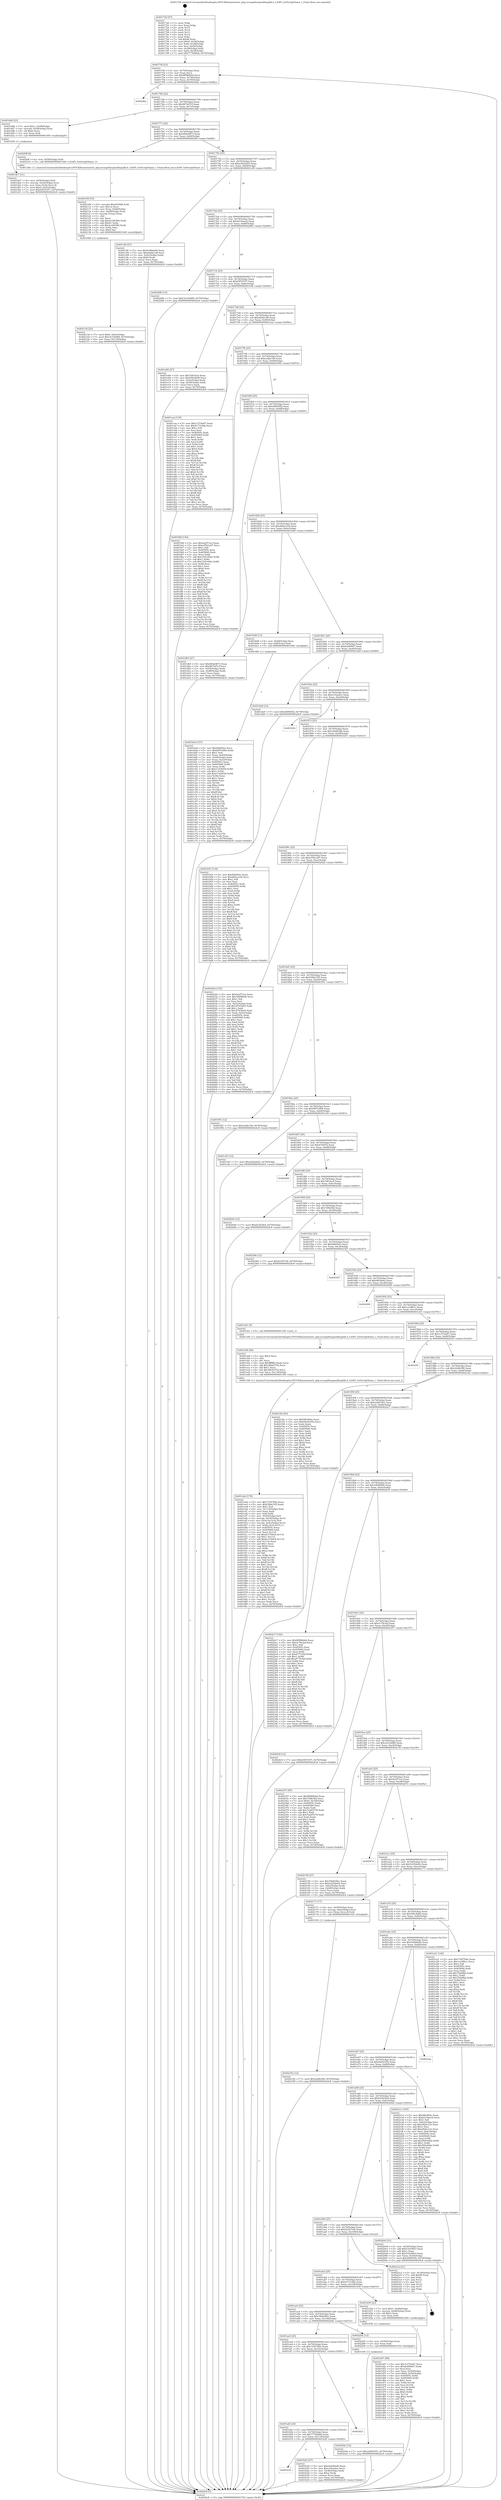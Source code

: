 digraph "0x401720" {
  label = "0x401720 (/mnt/c/Users/mathe/Desktop/tcc/POCII/binaries/extr_php-srcsapilitespeedlsapilib.h_LSAPI_GetScriptName_r_Final-ollvm.out::main(0))"
  labelloc = "t"
  node[shape=record]

  Entry [label="",width=0.3,height=0.3,shape=circle,fillcolor=black,style=filled]
  "0x40174f" [label="{
     0x40174f [23]\l
     | [instrs]\l
     &nbsp;&nbsp;0x40174f \<+3\>: mov -0x70(%rbp),%eax\l
     &nbsp;&nbsp;0x401752 \<+2\>: mov %eax,%ecx\l
     &nbsp;&nbsp;0x401754 \<+6\>: sub $0x8f986b4d,%ecx\l
     &nbsp;&nbsp;0x40175a \<+3\>: mov %eax,-0x74(%rbp)\l
     &nbsp;&nbsp;0x40175d \<+3\>: mov %ecx,-0x78(%rbp)\l
     &nbsp;&nbsp;0x401760 \<+6\>: je 00000000004024ba \<main+0xd9a\>\l
  }"]
  "0x4024ba" [label="{
     0x4024ba\l
  }", style=dashed]
  "0x401766" [label="{
     0x401766 [22]\l
     | [instrs]\l
     &nbsp;&nbsp;0x401766 \<+5\>: jmp 000000000040176b \<main+0x4b\>\l
     &nbsp;&nbsp;0x40176b \<+3\>: mov -0x74(%rbp),%eax\l
     &nbsp;&nbsp;0x40176e \<+5\>: sub $0x9674d7cf,%eax\l
     &nbsp;&nbsp;0x401773 \<+3\>: mov %eax,-0x7c(%rbp)\l
     &nbsp;&nbsp;0x401776 \<+6\>: je 0000000000401dd0 \<main+0x6b0\>\l
  }"]
  Exit [label="",width=0.3,height=0.3,shape=circle,fillcolor=black,style=filled,peripheries=2]
  "0x401dd0" [label="{
     0x401dd0 [23]\l
     | [instrs]\l
     &nbsp;&nbsp;0x401dd0 \<+7\>: movl $0x1,-0x58(%rbp)\l
     &nbsp;&nbsp;0x401dd7 \<+4\>: movslq -0x58(%rbp),%rax\l
     &nbsp;&nbsp;0x401ddb \<+4\>: shl $0x0,%rax\l
     &nbsp;&nbsp;0x401ddf \<+3\>: mov %rax,%rdi\l
     &nbsp;&nbsp;0x401de2 \<+5\>: call 0000000000401050 \<malloc@plt\>\l
     | [calls]\l
     &nbsp;&nbsp;0x401050 \{1\} (unknown)\l
  }"]
  "0x40177c" [label="{
     0x40177c [22]\l
     | [instrs]\l
     &nbsp;&nbsp;0x40177c \<+5\>: jmp 0000000000401781 \<main+0x61\>\l
     &nbsp;&nbsp;0x401781 \<+3\>: mov -0x74(%rbp),%eax\l
     &nbsp;&nbsp;0x401784 \<+5\>: sub $0x984e0873,%eax\l
     &nbsp;&nbsp;0x401789 \<+3\>: mov %eax,-0x80(%rbp)\l
     &nbsp;&nbsp;0x40178c \<+6\>: je 00000000004020ff \<main+0x9df\>\l
  }"]
  "0x40229e" [label="{
     0x40229e [12]\l
     | [instrs]\l
     &nbsp;&nbsp;0x40229e \<+7\>: movl $0x2a065301,-0x70(%rbp)\l
     &nbsp;&nbsp;0x4022a5 \<+5\>: jmp 00000000004024c8 \<main+0xda8\>\l
  }"]
  "0x4020ff" [label="{
     0x4020ff [9]\l
     | [instrs]\l
     &nbsp;&nbsp;0x4020ff \<+4\>: mov -0x50(%rbp),%rdi\l
     &nbsp;&nbsp;0x402103 \<+5\>: call 00000000004013d0 \<LSAPI_GetScriptName_r\>\l
     | [calls]\l
     &nbsp;&nbsp;0x4013d0 \{1\} (/mnt/c/Users/mathe/Desktop/tcc/POCII/binaries/extr_php-srcsapilitespeedlsapilib.h_LSAPI_GetScriptName_r_Final-ollvm.out::LSAPI_GetScriptName_r)\l
  }"]
  "0x401792" [label="{
     0x401792 [25]\l
     | [instrs]\l
     &nbsp;&nbsp;0x401792 \<+5\>: jmp 0000000000401797 \<main+0x77\>\l
     &nbsp;&nbsp;0x401797 \<+3\>: mov -0x74(%rbp),%eax\l
     &nbsp;&nbsp;0x40179a \<+5\>: sub $0xa5d220d3,%eax\l
     &nbsp;&nbsp;0x40179f \<+6\>: mov %eax,-0x84(%rbp)\l
     &nbsp;&nbsp;0x4017a5 \<+6\>: je 0000000000401c8f \<main+0x56f\>\l
  }"]
  "0x402182" [label="{
     0x402182 [12]\l
     | [instrs]\l
     &nbsp;&nbsp;0x402182 \<+7\>: movl $0x22d8cf06,-0x70(%rbp)\l
     &nbsp;&nbsp;0x402189 \<+5\>: jmp 00000000004024c8 \<main+0xda8\>\l
  }"]
  "0x401c8f" [label="{
     0x401c8f [27]\l
     | [instrs]\l
     &nbsp;&nbsp;0x401c8f \<+5\>: mov $0x5c86de06,%eax\l
     &nbsp;&nbsp;0x401c94 \<+5\>: mov $0xbfa821d9,%ecx\l
     &nbsp;&nbsp;0x401c99 \<+3\>: mov -0x2c(%rbp),%edx\l
     &nbsp;&nbsp;0x401c9c \<+3\>: cmp $0x0,%edx\l
     &nbsp;&nbsp;0x401c9f \<+3\>: cmove %ecx,%eax\l
     &nbsp;&nbsp;0x401ca2 \<+3\>: mov %eax,-0x70(%rbp)\l
     &nbsp;&nbsp;0x401ca5 \<+5\>: jmp 00000000004024c8 \<main+0xda8\>\l
  }"]
  "0x4017ab" [label="{
     0x4017ab [25]\l
     | [instrs]\l
     &nbsp;&nbsp;0x4017ab \<+5\>: jmp 00000000004017b0 \<main+0x90\>\l
     &nbsp;&nbsp;0x4017b0 \<+3\>: mov -0x74(%rbp),%eax\l
     &nbsp;&nbsp;0x4017b3 \<+5\>: sub $0xb218aecb,%eax\l
     &nbsp;&nbsp;0x4017b8 \<+6\>: mov %eax,-0x88(%rbp)\l
     &nbsp;&nbsp;0x4017be \<+6\>: je 0000000000402286 \<main+0xb66\>\l
  }"]
  "0x40213d" [label="{
     0x40213d [25]\l
     | [instrs]\l
     &nbsp;&nbsp;0x40213d \<+7\>: movl $0x0,-0x6c(%rbp)\l
     &nbsp;&nbsp;0x402144 \<+7\>: movl $0x3e334d89,-0x70(%rbp)\l
     &nbsp;&nbsp;0x40214b \<+6\>: mov %eax,-0x118(%rbp)\l
     &nbsp;&nbsp;0x402151 \<+5\>: jmp 00000000004024c8 \<main+0xda8\>\l
  }"]
  "0x402286" [label="{
     0x402286 [12]\l
     | [instrs]\l
     &nbsp;&nbsp;0x402286 \<+7\>: movl $0x3e334d89,-0x70(%rbp)\l
     &nbsp;&nbsp;0x40228d \<+5\>: jmp 00000000004024c8 \<main+0xda8\>\l
  }"]
  "0x4017c4" [label="{
     0x4017c4 [25]\l
     | [instrs]\l
     &nbsp;&nbsp;0x4017c4 \<+5\>: jmp 00000000004017c9 \<main+0xa9\>\l
     &nbsp;&nbsp;0x4017c9 \<+3\>: mov -0x74(%rbp),%eax\l
     &nbsp;&nbsp;0x4017cc \<+5\>: sub $0xb5f35357,%eax\l
     &nbsp;&nbsp;0x4017d1 \<+6\>: mov %eax,-0x8c(%rbp)\l
     &nbsp;&nbsp;0x4017d7 \<+6\>: je 0000000000401e06 \<main+0x6e6\>\l
  }"]
  "0x402108" [label="{
     0x402108 [53]\l
     | [instrs]\l
     &nbsp;&nbsp;0x402108 \<+10\>: movabs $0x4030b6,%rdi\l
     &nbsp;&nbsp;0x402112 \<+5\>: mov $0x1a,%ecx\l
     &nbsp;&nbsp;0x402117 \<+4\>: mov %rax,-0x68(%rbp)\l
     &nbsp;&nbsp;0x40211b \<+4\>: mov -0x68(%rbp),%rax\l
     &nbsp;&nbsp;0x40211f \<+3\>: movsbl (%rax),%eax\l
     &nbsp;&nbsp;0x402122 \<+1\>: cltd\l
     &nbsp;&nbsp;0x402123 \<+2\>: idiv %ecx\l
     &nbsp;&nbsp;0x402125 \<+6\>: add $0x2cc94386,%edx\l
     &nbsp;&nbsp;0x40212b \<+3\>: add $0x61,%edx\l
     &nbsp;&nbsp;0x40212e \<+6\>: sub $0x2cc94386,%edx\l
     &nbsp;&nbsp;0x402134 \<+2\>: mov %edx,%esi\l
     &nbsp;&nbsp;0x402136 \<+2\>: mov $0x0,%al\l
     &nbsp;&nbsp;0x402138 \<+5\>: call 0000000000401040 \<printf@plt\>\l
     | [calls]\l
     &nbsp;&nbsp;0x401040 \{1\} (unknown)\l
  }"]
  "0x401e06" [label="{
     0x401e06 [27]\l
     | [instrs]\l
     &nbsp;&nbsp;0x401e06 \<+5\>: mov $0x7d01bc4,%eax\l
     &nbsp;&nbsp;0x401e0b \<+5\>: mov $0x59fc4b99,%ecx\l
     &nbsp;&nbsp;0x401e10 \<+3\>: mov -0x5c(%rbp),%edx\l
     &nbsp;&nbsp;0x401e13 \<+3\>: cmp -0x58(%rbp),%edx\l
     &nbsp;&nbsp;0x401e16 \<+3\>: cmovl %ecx,%eax\l
     &nbsp;&nbsp;0x401e19 \<+3\>: mov %eax,-0x70(%rbp)\l
     &nbsp;&nbsp;0x401e1c \<+5\>: jmp 00000000004024c8 \<main+0xda8\>\l
  }"]
  "0x4017dd" [label="{
     0x4017dd [25]\l
     | [instrs]\l
     &nbsp;&nbsp;0x4017dd \<+5\>: jmp 00000000004017e2 \<main+0xc2\>\l
     &nbsp;&nbsp;0x4017e2 \<+3\>: mov -0x74(%rbp),%eax\l
     &nbsp;&nbsp;0x4017e5 \<+5\>: sub $0xbfa821d9,%eax\l
     &nbsp;&nbsp;0x4017ea \<+6\>: mov %eax,-0x90(%rbp)\l
     &nbsp;&nbsp;0x4017f0 \<+6\>: je 0000000000401caa \<main+0x58a\>\l
  }"]
  "0x401ede" [label="{
     0x401ede [179]\l
     | [instrs]\l
     &nbsp;&nbsp;0x401ede \<+5\>: mov $0x7185766e,%ecx\l
     &nbsp;&nbsp;0x401ee3 \<+5\>: mov $0xf3dbe7d5,%edx\l
     &nbsp;&nbsp;0x401ee8 \<+3\>: mov $0x1,%sil\l
     &nbsp;&nbsp;0x401eeb \<+6\>: mov -0x114(%rbp),%edi\l
     &nbsp;&nbsp;0x401ef1 \<+3\>: imul %eax,%edi\l
     &nbsp;&nbsp;0x401ef4 \<+3\>: mov %dil,%r8b\l
     &nbsp;&nbsp;0x401ef7 \<+4\>: mov -0x50(%rbp),%r9\l
     &nbsp;&nbsp;0x401efb \<+4\>: movslq -0x54(%rbp),%r10\l
     &nbsp;&nbsp;0x401eff \<+4\>: mov (%r9,%r10,8),%r9\l
     &nbsp;&nbsp;0x401f03 \<+4\>: movslq -0x5c(%rbp),%r10\l
     &nbsp;&nbsp;0x401f07 \<+4\>: mov %r8b,(%r9,%r10,1)\l
     &nbsp;&nbsp;0x401f0b \<+7\>: mov 0x40505c,%eax\l
     &nbsp;&nbsp;0x401f12 \<+7\>: mov 0x405060,%edi\l
     &nbsp;&nbsp;0x401f19 \<+3\>: mov %eax,%r11d\l
     &nbsp;&nbsp;0x401f1c \<+7\>: sub $0xbc3764c6,%r11d\l
     &nbsp;&nbsp;0x401f23 \<+4\>: sub $0x1,%r11d\l
     &nbsp;&nbsp;0x401f27 \<+7\>: add $0xbc3764c6,%r11d\l
     &nbsp;&nbsp;0x401f2e \<+4\>: imul %r11d,%eax\l
     &nbsp;&nbsp;0x401f32 \<+3\>: and $0x1,%eax\l
     &nbsp;&nbsp;0x401f35 \<+3\>: cmp $0x0,%eax\l
     &nbsp;&nbsp;0x401f38 \<+4\>: sete %r8b\l
     &nbsp;&nbsp;0x401f3c \<+3\>: cmp $0xa,%edi\l
     &nbsp;&nbsp;0x401f3f \<+3\>: setl %bl\l
     &nbsp;&nbsp;0x401f42 \<+3\>: mov %r8b,%r14b\l
     &nbsp;&nbsp;0x401f45 \<+4\>: xor $0xff,%r14b\l
     &nbsp;&nbsp;0x401f49 \<+3\>: mov %bl,%r15b\l
     &nbsp;&nbsp;0x401f4c \<+4\>: xor $0xff,%r15b\l
     &nbsp;&nbsp;0x401f50 \<+4\>: xor $0x1,%sil\l
     &nbsp;&nbsp;0x401f54 \<+3\>: mov %r14b,%r12b\l
     &nbsp;&nbsp;0x401f57 \<+4\>: and $0xff,%r12b\l
     &nbsp;&nbsp;0x401f5b \<+3\>: and %sil,%r8b\l
     &nbsp;&nbsp;0x401f5e \<+3\>: mov %r15b,%r13b\l
     &nbsp;&nbsp;0x401f61 \<+4\>: and $0xff,%r13b\l
     &nbsp;&nbsp;0x401f65 \<+3\>: and %sil,%bl\l
     &nbsp;&nbsp;0x401f68 \<+3\>: or %r8b,%r12b\l
     &nbsp;&nbsp;0x401f6b \<+3\>: or %bl,%r13b\l
     &nbsp;&nbsp;0x401f6e \<+3\>: xor %r13b,%r12b\l
     &nbsp;&nbsp;0x401f71 \<+3\>: or %r15b,%r14b\l
     &nbsp;&nbsp;0x401f74 \<+4\>: xor $0xff,%r14b\l
     &nbsp;&nbsp;0x401f78 \<+4\>: or $0x1,%sil\l
     &nbsp;&nbsp;0x401f7c \<+3\>: and %sil,%r14b\l
     &nbsp;&nbsp;0x401f7f \<+3\>: or %r14b,%r12b\l
     &nbsp;&nbsp;0x401f82 \<+4\>: test $0x1,%r12b\l
     &nbsp;&nbsp;0x401f86 \<+3\>: cmovne %edx,%ecx\l
     &nbsp;&nbsp;0x401f89 \<+3\>: mov %ecx,-0x70(%rbp)\l
     &nbsp;&nbsp;0x401f8c \<+5\>: jmp 00000000004024c8 \<main+0xda8\>\l
  }"]
  "0x401caa" [label="{
     0x401caa [134]\l
     | [instrs]\l
     &nbsp;&nbsp;0x401caa \<+5\>: mov $0x1c57de67,%eax\l
     &nbsp;&nbsp;0x401caf \<+5\>: mov $0x6c7314bb,%ecx\l
     &nbsp;&nbsp;0x401cb4 \<+2\>: mov $0x1,%dl\l
     &nbsp;&nbsp;0x401cb6 \<+2\>: xor %esi,%esi\l
     &nbsp;&nbsp;0x401cb8 \<+7\>: mov 0x40505c,%edi\l
     &nbsp;&nbsp;0x401cbf \<+8\>: mov 0x405060,%r8d\l
     &nbsp;&nbsp;0x401cc7 \<+3\>: sub $0x1,%esi\l
     &nbsp;&nbsp;0x401cca \<+3\>: mov %edi,%r9d\l
     &nbsp;&nbsp;0x401ccd \<+3\>: add %esi,%r9d\l
     &nbsp;&nbsp;0x401cd0 \<+4\>: imul %r9d,%edi\l
     &nbsp;&nbsp;0x401cd4 \<+3\>: and $0x1,%edi\l
     &nbsp;&nbsp;0x401cd7 \<+3\>: cmp $0x0,%edi\l
     &nbsp;&nbsp;0x401cda \<+4\>: sete %r10b\l
     &nbsp;&nbsp;0x401cde \<+4\>: cmp $0xa,%r8d\l
     &nbsp;&nbsp;0x401ce2 \<+4\>: setl %r11b\l
     &nbsp;&nbsp;0x401ce6 \<+3\>: mov %r10b,%bl\l
     &nbsp;&nbsp;0x401ce9 \<+3\>: xor $0xff,%bl\l
     &nbsp;&nbsp;0x401cec \<+3\>: mov %r11b,%r14b\l
     &nbsp;&nbsp;0x401cef \<+4\>: xor $0xff,%r14b\l
     &nbsp;&nbsp;0x401cf3 \<+3\>: xor $0x0,%dl\l
     &nbsp;&nbsp;0x401cf6 \<+3\>: mov %bl,%r15b\l
     &nbsp;&nbsp;0x401cf9 \<+4\>: and $0x0,%r15b\l
     &nbsp;&nbsp;0x401cfd \<+3\>: and %dl,%r10b\l
     &nbsp;&nbsp;0x401d00 \<+3\>: mov %r14b,%r12b\l
     &nbsp;&nbsp;0x401d03 \<+4\>: and $0x0,%r12b\l
     &nbsp;&nbsp;0x401d07 \<+3\>: and %dl,%r11b\l
     &nbsp;&nbsp;0x401d0a \<+3\>: or %r10b,%r15b\l
     &nbsp;&nbsp;0x401d0d \<+3\>: or %r11b,%r12b\l
     &nbsp;&nbsp;0x401d10 \<+3\>: xor %r12b,%r15b\l
     &nbsp;&nbsp;0x401d13 \<+3\>: or %r14b,%bl\l
     &nbsp;&nbsp;0x401d16 \<+3\>: xor $0xff,%bl\l
     &nbsp;&nbsp;0x401d19 \<+3\>: or $0x0,%dl\l
     &nbsp;&nbsp;0x401d1c \<+2\>: and %dl,%bl\l
     &nbsp;&nbsp;0x401d1e \<+3\>: or %bl,%r15b\l
     &nbsp;&nbsp;0x401d21 \<+4\>: test $0x1,%r15b\l
     &nbsp;&nbsp;0x401d25 \<+3\>: cmovne %ecx,%eax\l
     &nbsp;&nbsp;0x401d28 \<+3\>: mov %eax,-0x70(%rbp)\l
     &nbsp;&nbsp;0x401d2b \<+5\>: jmp 00000000004024c8 \<main+0xda8\>\l
  }"]
  "0x4017f6" [label="{
     0x4017f6 [25]\l
     | [instrs]\l
     &nbsp;&nbsp;0x4017f6 \<+5\>: jmp 00000000004017fb \<main+0xdb\>\l
     &nbsp;&nbsp;0x4017fb \<+3\>: mov -0x74(%rbp),%eax\l
     &nbsp;&nbsp;0x4017fe \<+5\>: sub $0xc2dbc1f6,%eax\l
     &nbsp;&nbsp;0x401803 \<+6\>: mov %eax,-0x94(%rbp)\l
     &nbsp;&nbsp;0x401809 \<+6\>: je 0000000000401f9d \<main+0x87d\>\l
  }"]
  "0x401eb6" [label="{
     0x401eb6 [40]\l
     | [instrs]\l
     &nbsp;&nbsp;0x401eb6 \<+5\>: mov $0x2,%ecx\l
     &nbsp;&nbsp;0x401ebb \<+1\>: cltd\l
     &nbsp;&nbsp;0x401ebc \<+2\>: idiv %ecx\l
     &nbsp;&nbsp;0x401ebe \<+6\>: imul $0xfffffffe,%edx,%ecx\l
     &nbsp;&nbsp;0x401ec4 \<+6\>: add $0x36b43752,%ecx\l
     &nbsp;&nbsp;0x401eca \<+3\>: add $0x1,%ecx\l
     &nbsp;&nbsp;0x401ecd \<+6\>: sub $0x36b43752,%ecx\l
     &nbsp;&nbsp;0x401ed3 \<+6\>: mov %ecx,-0x114(%rbp)\l
     &nbsp;&nbsp;0x401ed9 \<+5\>: call 0000000000401160 \<next_i\>\l
     | [calls]\l
     &nbsp;&nbsp;0x401160 \{1\} (/mnt/c/Users/mathe/Desktop/tcc/POCII/binaries/extr_php-srcsapilitespeedlsapilib.h_LSAPI_GetScriptName_r_Final-ollvm.out::next_i)\l
  }"]
  "0x401f9d" [label="{
     0x401f9d [144]\l
     | [instrs]\l
     &nbsp;&nbsp;0x401f9d \<+5\>: mov $0x4e2f73ca,%eax\l
     &nbsp;&nbsp;0x401fa2 \<+5\>: mov $0xe55b1a07,%ecx\l
     &nbsp;&nbsp;0x401fa7 \<+2\>: mov $0x1,%dl\l
     &nbsp;&nbsp;0x401fa9 \<+7\>: mov 0x40505c,%esi\l
     &nbsp;&nbsp;0x401fb0 \<+7\>: mov 0x405060,%edi\l
     &nbsp;&nbsp;0x401fb7 \<+3\>: mov %esi,%r8d\l
     &nbsp;&nbsp;0x401fba \<+7\>: add $0x33d1404e,%r8d\l
     &nbsp;&nbsp;0x401fc1 \<+4\>: sub $0x1,%r8d\l
     &nbsp;&nbsp;0x401fc5 \<+7\>: sub $0x33d1404e,%r8d\l
     &nbsp;&nbsp;0x401fcc \<+4\>: imul %r8d,%esi\l
     &nbsp;&nbsp;0x401fd0 \<+3\>: and $0x1,%esi\l
     &nbsp;&nbsp;0x401fd3 \<+3\>: cmp $0x0,%esi\l
     &nbsp;&nbsp;0x401fd6 \<+4\>: sete %r9b\l
     &nbsp;&nbsp;0x401fda \<+3\>: cmp $0xa,%edi\l
     &nbsp;&nbsp;0x401fdd \<+4\>: setl %r10b\l
     &nbsp;&nbsp;0x401fe1 \<+3\>: mov %r9b,%r11b\l
     &nbsp;&nbsp;0x401fe4 \<+4\>: xor $0xff,%r11b\l
     &nbsp;&nbsp;0x401fe8 \<+3\>: mov %r10b,%bl\l
     &nbsp;&nbsp;0x401feb \<+3\>: xor $0xff,%bl\l
     &nbsp;&nbsp;0x401fee \<+3\>: xor $0x1,%dl\l
     &nbsp;&nbsp;0x401ff1 \<+3\>: mov %r11b,%r14b\l
     &nbsp;&nbsp;0x401ff4 \<+4\>: and $0xff,%r14b\l
     &nbsp;&nbsp;0x401ff8 \<+3\>: and %dl,%r9b\l
     &nbsp;&nbsp;0x401ffb \<+3\>: mov %bl,%r15b\l
     &nbsp;&nbsp;0x401ffe \<+4\>: and $0xff,%r15b\l
     &nbsp;&nbsp;0x402002 \<+3\>: and %dl,%r10b\l
     &nbsp;&nbsp;0x402005 \<+3\>: or %r9b,%r14b\l
     &nbsp;&nbsp;0x402008 \<+3\>: or %r10b,%r15b\l
     &nbsp;&nbsp;0x40200b \<+3\>: xor %r15b,%r14b\l
     &nbsp;&nbsp;0x40200e \<+3\>: or %bl,%r11b\l
     &nbsp;&nbsp;0x402011 \<+4\>: xor $0xff,%r11b\l
     &nbsp;&nbsp;0x402015 \<+3\>: or $0x1,%dl\l
     &nbsp;&nbsp;0x402018 \<+3\>: and %dl,%r11b\l
     &nbsp;&nbsp;0x40201b \<+3\>: or %r11b,%r14b\l
     &nbsp;&nbsp;0x40201e \<+4\>: test $0x1,%r14b\l
     &nbsp;&nbsp;0x402022 \<+3\>: cmovne %ecx,%eax\l
     &nbsp;&nbsp;0x402025 \<+3\>: mov %eax,-0x70(%rbp)\l
     &nbsp;&nbsp;0x402028 \<+5\>: jmp 00000000004024c8 \<main+0xda8\>\l
  }"]
  "0x40180f" [label="{
     0x40180f [25]\l
     | [instrs]\l
     &nbsp;&nbsp;0x40180f \<+5\>: jmp 0000000000401814 \<main+0xf4\>\l
     &nbsp;&nbsp;0x401814 \<+3\>: mov -0x74(%rbp),%eax\l
     &nbsp;&nbsp;0x401817 \<+5\>: sub $0xd4f945f2,%eax\l
     &nbsp;&nbsp;0x40181c \<+6\>: mov %eax,-0x98(%rbp)\l
     &nbsp;&nbsp;0x401822 \<+6\>: je 0000000000401db5 \<main+0x695\>\l
  }"]
  "0x401de7" [label="{
     0x401de7 [31]\l
     | [instrs]\l
     &nbsp;&nbsp;0x401de7 \<+4\>: mov -0x50(%rbp),%rdi\l
     &nbsp;&nbsp;0x401deb \<+4\>: movslq -0x54(%rbp),%rcx\l
     &nbsp;&nbsp;0x401def \<+4\>: mov %rax,(%rdi,%rcx,8)\l
     &nbsp;&nbsp;0x401df3 \<+7\>: movl $0x0,-0x5c(%rbp)\l
     &nbsp;&nbsp;0x401dfa \<+7\>: movl $0xb5f35357,-0x70(%rbp)\l
     &nbsp;&nbsp;0x401e01 \<+5\>: jmp 00000000004024c8 \<main+0xda8\>\l
  }"]
  "0x401db5" [label="{
     0x401db5 [27]\l
     | [instrs]\l
     &nbsp;&nbsp;0x401db5 \<+5\>: mov $0x984e0873,%eax\l
     &nbsp;&nbsp;0x401dba \<+5\>: mov $0x9674d7cf,%ecx\l
     &nbsp;&nbsp;0x401dbf \<+3\>: mov -0x54(%rbp),%edx\l
     &nbsp;&nbsp;0x401dc2 \<+3\>: cmp -0x48(%rbp),%edx\l
     &nbsp;&nbsp;0x401dc5 \<+3\>: cmovl %ecx,%eax\l
     &nbsp;&nbsp;0x401dc8 \<+3\>: mov %eax,-0x70(%rbp)\l
     &nbsp;&nbsp;0x401dcb \<+5\>: jmp 00000000004024c8 \<main+0xda8\>\l
  }"]
  "0x401828" [label="{
     0x401828 [25]\l
     | [instrs]\l
     &nbsp;&nbsp;0x401828 \<+5\>: jmp 000000000040182d \<main+0x10d\>\l
     &nbsp;&nbsp;0x40182d \<+3\>: mov -0x74(%rbp),%eax\l
     &nbsp;&nbsp;0x401830 \<+5\>: sub $0xd60acc04,%eax\l
     &nbsp;&nbsp;0x401835 \<+6\>: mov %eax,-0x9c(%rbp)\l
     &nbsp;&nbsp;0x40183b \<+6\>: je 0000000000401bd9 \<main+0x4b9\>\l
  }"]
  "0x401d47" [label="{
     0x401d47 [98]\l
     | [instrs]\l
     &nbsp;&nbsp;0x401d47 \<+5\>: mov $0x1c57de67,%ecx\l
     &nbsp;&nbsp;0x401d4c \<+5\>: mov $0xdcbf69d7,%edx\l
     &nbsp;&nbsp;0x401d51 \<+2\>: xor %esi,%esi\l
     &nbsp;&nbsp;0x401d53 \<+4\>: mov %rax,-0x50(%rbp)\l
     &nbsp;&nbsp;0x401d57 \<+7\>: movl $0x0,-0x54(%rbp)\l
     &nbsp;&nbsp;0x401d5e \<+8\>: mov 0x40505c,%r8d\l
     &nbsp;&nbsp;0x401d66 \<+8\>: mov 0x405060,%r9d\l
     &nbsp;&nbsp;0x401d6e \<+3\>: sub $0x1,%esi\l
     &nbsp;&nbsp;0x401d71 \<+3\>: mov %r8d,%r10d\l
     &nbsp;&nbsp;0x401d74 \<+3\>: add %esi,%r10d\l
     &nbsp;&nbsp;0x401d77 \<+4\>: imul %r10d,%r8d\l
     &nbsp;&nbsp;0x401d7b \<+4\>: and $0x1,%r8d\l
     &nbsp;&nbsp;0x401d7f \<+4\>: cmp $0x0,%r8d\l
     &nbsp;&nbsp;0x401d83 \<+4\>: sete %r11b\l
     &nbsp;&nbsp;0x401d87 \<+4\>: cmp $0xa,%r9d\l
     &nbsp;&nbsp;0x401d8b \<+3\>: setl %bl\l
     &nbsp;&nbsp;0x401d8e \<+3\>: mov %r11b,%r14b\l
     &nbsp;&nbsp;0x401d91 \<+3\>: and %bl,%r14b\l
     &nbsp;&nbsp;0x401d94 \<+3\>: xor %bl,%r11b\l
     &nbsp;&nbsp;0x401d97 \<+3\>: or %r11b,%r14b\l
     &nbsp;&nbsp;0x401d9a \<+4\>: test $0x1,%r14b\l
     &nbsp;&nbsp;0x401d9e \<+3\>: cmovne %edx,%ecx\l
     &nbsp;&nbsp;0x401da1 \<+3\>: mov %ecx,-0x70(%rbp)\l
     &nbsp;&nbsp;0x401da4 \<+5\>: jmp 00000000004024c8 \<main+0xda8\>\l
  }"]
  "0x401bd9" [label="{
     0x401bd9 [13]\l
     | [instrs]\l
     &nbsp;&nbsp;0x401bd9 \<+4\>: mov -0x40(%rbp),%rax\l
     &nbsp;&nbsp;0x401bdd \<+4\>: mov 0x8(%rax),%rdi\l
     &nbsp;&nbsp;0x401be1 \<+5\>: call 0000000000401060 \<atoi@plt\>\l
     | [calls]\l
     &nbsp;&nbsp;0x401060 \{1\} (unknown)\l
  }"]
  "0x401841" [label="{
     0x401841 [25]\l
     | [instrs]\l
     &nbsp;&nbsp;0x401841 \<+5\>: jmp 0000000000401846 \<main+0x126\>\l
     &nbsp;&nbsp;0x401846 \<+3\>: mov -0x74(%rbp),%eax\l
     &nbsp;&nbsp;0x401849 \<+5\>: sub $0xdcbf69d7,%eax\l
     &nbsp;&nbsp;0x40184e \<+6\>: mov %eax,-0xa0(%rbp)\l
     &nbsp;&nbsp;0x401854 \<+6\>: je 0000000000401da9 \<main+0x689\>\l
  }"]
  "0x401be6" [label="{
     0x401be6 [157]\l
     | [instrs]\l
     &nbsp;&nbsp;0x401be6 \<+5\>: mov $0x84b002c,%ecx\l
     &nbsp;&nbsp;0x401beb \<+5\>: mov $0xf997e0b6,%edx\l
     &nbsp;&nbsp;0x401bf0 \<+3\>: mov $0x1,%sil\l
     &nbsp;&nbsp;0x401bf3 \<+3\>: mov %eax,-0x44(%rbp)\l
     &nbsp;&nbsp;0x401bf6 \<+3\>: mov -0x44(%rbp),%eax\l
     &nbsp;&nbsp;0x401bf9 \<+3\>: mov %eax,-0x2c(%rbp)\l
     &nbsp;&nbsp;0x401bfc \<+7\>: mov 0x40505c,%eax\l
     &nbsp;&nbsp;0x401c03 \<+8\>: mov 0x405060,%r8d\l
     &nbsp;&nbsp;0x401c0b \<+3\>: mov %eax,%r9d\l
     &nbsp;&nbsp;0x401c0e \<+7\>: sub $0xe7cb405d,%r9d\l
     &nbsp;&nbsp;0x401c15 \<+4\>: sub $0x1,%r9d\l
     &nbsp;&nbsp;0x401c19 \<+7\>: add $0xe7cb405d,%r9d\l
     &nbsp;&nbsp;0x401c20 \<+4\>: imul %r9d,%eax\l
     &nbsp;&nbsp;0x401c24 \<+3\>: and $0x1,%eax\l
     &nbsp;&nbsp;0x401c27 \<+3\>: cmp $0x0,%eax\l
     &nbsp;&nbsp;0x401c2a \<+4\>: sete %r10b\l
     &nbsp;&nbsp;0x401c2e \<+4\>: cmp $0xa,%r8d\l
     &nbsp;&nbsp;0x401c32 \<+4\>: setl %r11b\l
     &nbsp;&nbsp;0x401c36 \<+3\>: mov %r10b,%bl\l
     &nbsp;&nbsp;0x401c39 \<+3\>: xor $0xff,%bl\l
     &nbsp;&nbsp;0x401c3c \<+3\>: mov %r11b,%r14b\l
     &nbsp;&nbsp;0x401c3f \<+4\>: xor $0xff,%r14b\l
     &nbsp;&nbsp;0x401c43 \<+4\>: xor $0x0,%sil\l
     &nbsp;&nbsp;0x401c47 \<+3\>: mov %bl,%r15b\l
     &nbsp;&nbsp;0x401c4a \<+4\>: and $0x0,%r15b\l
     &nbsp;&nbsp;0x401c4e \<+3\>: and %sil,%r10b\l
     &nbsp;&nbsp;0x401c51 \<+3\>: mov %r14b,%r12b\l
     &nbsp;&nbsp;0x401c54 \<+4\>: and $0x0,%r12b\l
     &nbsp;&nbsp;0x401c58 \<+3\>: and %sil,%r11b\l
     &nbsp;&nbsp;0x401c5b \<+3\>: or %r10b,%r15b\l
     &nbsp;&nbsp;0x401c5e \<+3\>: or %r11b,%r12b\l
     &nbsp;&nbsp;0x401c61 \<+3\>: xor %r12b,%r15b\l
     &nbsp;&nbsp;0x401c64 \<+3\>: or %r14b,%bl\l
     &nbsp;&nbsp;0x401c67 \<+3\>: xor $0xff,%bl\l
     &nbsp;&nbsp;0x401c6a \<+4\>: or $0x0,%sil\l
     &nbsp;&nbsp;0x401c6e \<+3\>: and %sil,%bl\l
     &nbsp;&nbsp;0x401c71 \<+3\>: or %bl,%r15b\l
     &nbsp;&nbsp;0x401c74 \<+4\>: test $0x1,%r15b\l
     &nbsp;&nbsp;0x401c78 \<+3\>: cmovne %edx,%ecx\l
     &nbsp;&nbsp;0x401c7b \<+3\>: mov %ecx,-0x70(%rbp)\l
     &nbsp;&nbsp;0x401c7e \<+5\>: jmp 00000000004024c8 \<main+0xda8\>\l
  }"]
  "0x401da9" [label="{
     0x401da9 [12]\l
     | [instrs]\l
     &nbsp;&nbsp;0x401da9 \<+7\>: movl $0xd4f945f2,-0x70(%rbp)\l
     &nbsp;&nbsp;0x401db0 \<+5\>: jmp 00000000004024c8 \<main+0xda8\>\l
  }"]
  "0x40185a" [label="{
     0x40185a [25]\l
     | [instrs]\l
     &nbsp;&nbsp;0x40185a \<+5\>: jmp 000000000040185f \<main+0x13f\>\l
     &nbsp;&nbsp;0x40185f \<+3\>: mov -0x74(%rbp),%eax\l
     &nbsp;&nbsp;0x401862 \<+5\>: sub $0xe19aa2ec,%eax\l
     &nbsp;&nbsp;0x401867 \<+6\>: mov %eax,-0xa4(%rbp)\l
     &nbsp;&nbsp;0x40186d \<+6\>: je 0000000000401b3b \<main+0x41b\>\l
  }"]
  "0x401720" [label="{
     0x401720 [47]\l
     | [instrs]\l
     &nbsp;&nbsp;0x401720 \<+1\>: push %rbp\l
     &nbsp;&nbsp;0x401721 \<+3\>: mov %rsp,%rbp\l
     &nbsp;&nbsp;0x401724 \<+2\>: push %r15\l
     &nbsp;&nbsp;0x401726 \<+2\>: push %r14\l
     &nbsp;&nbsp;0x401728 \<+2\>: push %r13\l
     &nbsp;&nbsp;0x40172a \<+2\>: push %r12\l
     &nbsp;&nbsp;0x40172c \<+1\>: push %rbx\l
     &nbsp;&nbsp;0x40172d \<+7\>: sub $0xf8,%rsp\l
     &nbsp;&nbsp;0x401734 \<+7\>: movl $0x0,-0x34(%rbp)\l
     &nbsp;&nbsp;0x40173b \<+3\>: mov %edi,-0x38(%rbp)\l
     &nbsp;&nbsp;0x40173e \<+4\>: mov %rsi,-0x40(%rbp)\l
     &nbsp;&nbsp;0x401742 \<+3\>: mov -0x38(%rbp),%edi\l
     &nbsp;&nbsp;0x401745 \<+3\>: mov %edi,-0x30(%rbp)\l
     &nbsp;&nbsp;0x401748 \<+7\>: movl $0x777b8ddd,-0x70(%rbp)\l
  }"]
  "0x401b3b" [label="{
     0x401b3b\l
  }", style=dashed]
  "0x401873" [label="{
     0x401873 [25]\l
     | [instrs]\l
     &nbsp;&nbsp;0x401873 \<+5\>: jmp 0000000000401878 \<main+0x158\>\l
     &nbsp;&nbsp;0x401878 \<+3\>: mov -0x74(%rbp),%eax\l
     &nbsp;&nbsp;0x40187b \<+5\>: sub $0xe24d62db,%eax\l
     &nbsp;&nbsp;0x401880 \<+6\>: mov %eax,-0xa8(%rbp)\l
     &nbsp;&nbsp;0x401886 \<+6\>: je 0000000000401b53 \<main+0x433\>\l
  }"]
  "0x4024c8" [label="{
     0x4024c8 [5]\l
     | [instrs]\l
     &nbsp;&nbsp;0x4024c8 \<+5\>: jmp 000000000040174f \<main+0x2f\>\l
  }"]
  "0x401b53" [label="{
     0x401b53 [134]\l
     | [instrs]\l
     &nbsp;&nbsp;0x401b53 \<+5\>: mov $0x84b002c,%eax\l
     &nbsp;&nbsp;0x401b58 \<+5\>: mov $0xd60acc04,%ecx\l
     &nbsp;&nbsp;0x401b5d \<+2\>: mov $0x1,%dl\l
     &nbsp;&nbsp;0x401b5f \<+2\>: xor %esi,%esi\l
     &nbsp;&nbsp;0x401b61 \<+7\>: mov 0x40505c,%edi\l
     &nbsp;&nbsp;0x401b68 \<+8\>: mov 0x405060,%r8d\l
     &nbsp;&nbsp;0x401b70 \<+3\>: sub $0x1,%esi\l
     &nbsp;&nbsp;0x401b73 \<+3\>: mov %edi,%r9d\l
     &nbsp;&nbsp;0x401b76 \<+3\>: add %esi,%r9d\l
     &nbsp;&nbsp;0x401b79 \<+4\>: imul %r9d,%edi\l
     &nbsp;&nbsp;0x401b7d \<+3\>: and $0x1,%edi\l
     &nbsp;&nbsp;0x401b80 \<+3\>: cmp $0x0,%edi\l
     &nbsp;&nbsp;0x401b83 \<+4\>: sete %r10b\l
     &nbsp;&nbsp;0x401b87 \<+4\>: cmp $0xa,%r8d\l
     &nbsp;&nbsp;0x401b8b \<+4\>: setl %r11b\l
     &nbsp;&nbsp;0x401b8f \<+3\>: mov %r10b,%bl\l
     &nbsp;&nbsp;0x401b92 \<+3\>: xor $0xff,%bl\l
     &nbsp;&nbsp;0x401b95 \<+3\>: mov %r11b,%r14b\l
     &nbsp;&nbsp;0x401b98 \<+4\>: xor $0xff,%r14b\l
     &nbsp;&nbsp;0x401b9c \<+3\>: xor $0x0,%dl\l
     &nbsp;&nbsp;0x401b9f \<+3\>: mov %bl,%r15b\l
     &nbsp;&nbsp;0x401ba2 \<+4\>: and $0x0,%r15b\l
     &nbsp;&nbsp;0x401ba6 \<+3\>: and %dl,%r10b\l
     &nbsp;&nbsp;0x401ba9 \<+3\>: mov %r14b,%r12b\l
     &nbsp;&nbsp;0x401bac \<+4\>: and $0x0,%r12b\l
     &nbsp;&nbsp;0x401bb0 \<+3\>: and %dl,%r11b\l
     &nbsp;&nbsp;0x401bb3 \<+3\>: or %r10b,%r15b\l
     &nbsp;&nbsp;0x401bb6 \<+3\>: or %r11b,%r12b\l
     &nbsp;&nbsp;0x401bb9 \<+3\>: xor %r12b,%r15b\l
     &nbsp;&nbsp;0x401bbc \<+3\>: or %r14b,%bl\l
     &nbsp;&nbsp;0x401bbf \<+3\>: xor $0xff,%bl\l
     &nbsp;&nbsp;0x401bc2 \<+3\>: or $0x0,%dl\l
     &nbsp;&nbsp;0x401bc5 \<+2\>: and %dl,%bl\l
     &nbsp;&nbsp;0x401bc7 \<+3\>: or %bl,%r15b\l
     &nbsp;&nbsp;0x401bca \<+4\>: test $0x1,%r15b\l
     &nbsp;&nbsp;0x401bce \<+3\>: cmovne %ecx,%eax\l
     &nbsp;&nbsp;0x401bd1 \<+3\>: mov %eax,-0x70(%rbp)\l
     &nbsp;&nbsp;0x401bd4 \<+5\>: jmp 00000000004024c8 \<main+0xda8\>\l
  }"]
  "0x40188c" [label="{
     0x40188c [25]\l
     | [instrs]\l
     &nbsp;&nbsp;0x40188c \<+5\>: jmp 0000000000401891 \<main+0x171\>\l
     &nbsp;&nbsp;0x401891 \<+3\>: mov -0x74(%rbp),%eax\l
     &nbsp;&nbsp;0x401894 \<+5\>: sub $0xe55b1a07,%eax\l
     &nbsp;&nbsp;0x401899 \<+6\>: mov %eax,-0xac(%rbp)\l
     &nbsp;&nbsp;0x40189f \<+6\>: je 000000000040202d \<main+0x90d\>\l
  }"]
  "0x401b16" [label="{
     0x401b16\l
  }", style=dashed]
  "0x40202d" [label="{
     0x40202d [155]\l
     | [instrs]\l
     &nbsp;&nbsp;0x40202d \<+5\>: mov $0x4e2f73ca,%eax\l
     &nbsp;&nbsp;0x402032 \<+5\>: mov $0x34b8fb94,%ecx\l
     &nbsp;&nbsp;0x402037 \<+2\>: mov $0x1,%dl\l
     &nbsp;&nbsp;0x402039 \<+2\>: xor %esi,%esi\l
     &nbsp;&nbsp;0x40203b \<+3\>: mov -0x5c(%rbp),%edi\l
     &nbsp;&nbsp;0x40203e \<+6\>: add $0x3f7d3b45,%edi\l
     &nbsp;&nbsp;0x402044 \<+3\>: add $0x1,%edi\l
     &nbsp;&nbsp;0x402047 \<+6\>: sub $0x3f7d3b45,%edi\l
     &nbsp;&nbsp;0x40204d \<+3\>: mov %edi,-0x5c(%rbp)\l
     &nbsp;&nbsp;0x402050 \<+7\>: mov 0x40505c,%edi\l
     &nbsp;&nbsp;0x402057 \<+8\>: mov 0x405060,%r8d\l
     &nbsp;&nbsp;0x40205f \<+3\>: sub $0x1,%esi\l
     &nbsp;&nbsp;0x402062 \<+3\>: mov %edi,%r9d\l
     &nbsp;&nbsp;0x402065 \<+3\>: add %esi,%r9d\l
     &nbsp;&nbsp;0x402068 \<+4\>: imul %r9d,%edi\l
     &nbsp;&nbsp;0x40206c \<+3\>: and $0x1,%edi\l
     &nbsp;&nbsp;0x40206f \<+3\>: cmp $0x0,%edi\l
     &nbsp;&nbsp;0x402072 \<+4\>: sete %r10b\l
     &nbsp;&nbsp;0x402076 \<+4\>: cmp $0xa,%r8d\l
     &nbsp;&nbsp;0x40207a \<+4\>: setl %r11b\l
     &nbsp;&nbsp;0x40207e \<+3\>: mov %r10b,%bl\l
     &nbsp;&nbsp;0x402081 \<+3\>: xor $0xff,%bl\l
     &nbsp;&nbsp;0x402084 \<+3\>: mov %r11b,%r14b\l
     &nbsp;&nbsp;0x402087 \<+4\>: xor $0xff,%r14b\l
     &nbsp;&nbsp;0x40208b \<+3\>: xor $0x1,%dl\l
     &nbsp;&nbsp;0x40208e \<+3\>: mov %bl,%r15b\l
     &nbsp;&nbsp;0x402091 \<+4\>: and $0xff,%r15b\l
     &nbsp;&nbsp;0x402095 \<+3\>: and %dl,%r10b\l
     &nbsp;&nbsp;0x402098 \<+3\>: mov %r14b,%r12b\l
     &nbsp;&nbsp;0x40209b \<+4\>: and $0xff,%r12b\l
     &nbsp;&nbsp;0x40209f \<+3\>: and %dl,%r11b\l
     &nbsp;&nbsp;0x4020a2 \<+3\>: or %r10b,%r15b\l
     &nbsp;&nbsp;0x4020a5 \<+3\>: or %r11b,%r12b\l
     &nbsp;&nbsp;0x4020a8 \<+3\>: xor %r12b,%r15b\l
     &nbsp;&nbsp;0x4020ab \<+3\>: or %r14b,%bl\l
     &nbsp;&nbsp;0x4020ae \<+3\>: xor $0xff,%bl\l
     &nbsp;&nbsp;0x4020b1 \<+3\>: or $0x1,%dl\l
     &nbsp;&nbsp;0x4020b4 \<+2\>: and %dl,%bl\l
     &nbsp;&nbsp;0x4020b6 \<+3\>: or %bl,%r15b\l
     &nbsp;&nbsp;0x4020b9 \<+4\>: test $0x1,%r15b\l
     &nbsp;&nbsp;0x4020bd \<+3\>: cmovne %ecx,%eax\l
     &nbsp;&nbsp;0x4020c0 \<+3\>: mov %eax,-0x70(%rbp)\l
     &nbsp;&nbsp;0x4020c3 \<+5\>: jmp 00000000004024c8 \<main+0xda8\>\l
  }"]
  "0x4018a5" [label="{
     0x4018a5 [25]\l
     | [instrs]\l
     &nbsp;&nbsp;0x4018a5 \<+5\>: jmp 00000000004018aa \<main+0x18a\>\l
     &nbsp;&nbsp;0x4018aa \<+3\>: mov -0x74(%rbp),%eax\l
     &nbsp;&nbsp;0x4018ad \<+5\>: sub $0xf3dbe7d5,%eax\l
     &nbsp;&nbsp;0x4018b2 \<+6\>: mov %eax,-0xb0(%rbp)\l
     &nbsp;&nbsp;0x4018b8 \<+6\>: je 0000000000401f91 \<main+0x871\>\l
  }"]
  "0x401b20" [label="{
     0x401b20 [27]\l
     | [instrs]\l
     &nbsp;&nbsp;0x401b20 \<+5\>: mov $0xe24d62db,%eax\l
     &nbsp;&nbsp;0x401b25 \<+5\>: mov $0xe19aa2ec,%ecx\l
     &nbsp;&nbsp;0x401b2a \<+3\>: mov -0x30(%rbp),%edx\l
     &nbsp;&nbsp;0x401b2d \<+3\>: cmp $0x2,%edx\l
     &nbsp;&nbsp;0x401b30 \<+3\>: cmovne %ecx,%eax\l
     &nbsp;&nbsp;0x401b33 \<+3\>: mov %eax,-0x70(%rbp)\l
     &nbsp;&nbsp;0x401b36 \<+5\>: jmp 00000000004024c8 \<main+0xda8\>\l
  }"]
  "0x401f91" [label="{
     0x401f91 [12]\l
     | [instrs]\l
     &nbsp;&nbsp;0x401f91 \<+7\>: movl $0xc2dbc1f6,-0x70(%rbp)\l
     &nbsp;&nbsp;0x401f98 \<+5\>: jmp 00000000004024c8 \<main+0xda8\>\l
  }"]
  "0x4018be" [label="{
     0x4018be [25]\l
     | [instrs]\l
     &nbsp;&nbsp;0x4018be \<+5\>: jmp 00000000004018c3 \<main+0x1a3\>\l
     &nbsp;&nbsp;0x4018c3 \<+3\>: mov -0x74(%rbp),%eax\l
     &nbsp;&nbsp;0x4018c6 \<+5\>: sub $0xf997e0b6,%eax\l
     &nbsp;&nbsp;0x4018cb \<+6\>: mov %eax,-0xb4(%rbp)\l
     &nbsp;&nbsp;0x4018d1 \<+6\>: je 0000000000401c83 \<main+0x563\>\l
  }"]
  "0x401afd" [label="{
     0x401afd [25]\l
     | [instrs]\l
     &nbsp;&nbsp;0x401afd \<+5\>: jmp 0000000000401b02 \<main+0x3e2\>\l
     &nbsp;&nbsp;0x401b02 \<+3\>: mov -0x74(%rbp),%eax\l
     &nbsp;&nbsp;0x401b05 \<+5\>: sub $0x777b8ddd,%eax\l
     &nbsp;&nbsp;0x401b0a \<+6\>: mov %eax,-0x110(%rbp)\l
     &nbsp;&nbsp;0x401b10 \<+6\>: je 0000000000401b20 \<main+0x400\>\l
  }"]
  "0x401c83" [label="{
     0x401c83 [12]\l
     | [instrs]\l
     &nbsp;&nbsp;0x401c83 \<+7\>: movl $0xa5d220d3,-0x70(%rbp)\l
     &nbsp;&nbsp;0x401c8a \<+5\>: jmp 00000000004024c8 \<main+0xda8\>\l
  }"]
  "0x4018d7" [label="{
     0x4018d7 [25]\l
     | [instrs]\l
     &nbsp;&nbsp;0x4018d7 \<+5\>: jmp 00000000004018dc \<main+0x1bc\>\l
     &nbsp;&nbsp;0x4018dc \<+3\>: mov -0x74(%rbp),%eax\l
     &nbsp;&nbsp;0x4018df \<+5\>: sub $0x6744f7b,%eax\l
     &nbsp;&nbsp;0x4018e4 \<+6\>: mov %eax,-0xb8(%rbp)\l
     &nbsp;&nbsp;0x4018ea \<+6\>: je 00000000004022b6 \<main+0xb96\>\l
  }"]
  "0x402421" [label="{
     0x402421\l
  }", style=dashed]
  "0x4022b6" [label="{
     0x4022b6\l
  }", style=dashed]
  "0x4018f0" [label="{
     0x4018f0 [25]\l
     | [instrs]\l
     &nbsp;&nbsp;0x4018f0 \<+5\>: jmp 00000000004018f5 \<main+0x1d5\>\l
     &nbsp;&nbsp;0x4018f5 \<+3\>: mov -0x74(%rbp),%eax\l
     &nbsp;&nbsp;0x4018f8 \<+5\>: sub $0x7d01bc4,%eax\l
     &nbsp;&nbsp;0x4018fd \<+6\>: mov %eax,-0xbc(%rbp)\l
     &nbsp;&nbsp;0x401903 \<+6\>: je 00000000004020d4 \<main+0x9b4\>\l
  }"]
  "0x401ae4" [label="{
     0x401ae4 [25]\l
     | [instrs]\l
     &nbsp;&nbsp;0x401ae4 \<+5\>: jmp 0000000000401ae9 \<main+0x3c9\>\l
     &nbsp;&nbsp;0x401ae9 \<+3\>: mov -0x74(%rbp),%eax\l
     &nbsp;&nbsp;0x401aec \<+5\>: sub $0x7185766e,%eax\l
     &nbsp;&nbsp;0x401af1 \<+6\>: mov %eax,-0x10c(%rbp)\l
     &nbsp;&nbsp;0x401af7 \<+6\>: je 0000000000402421 \<main+0xd01\>\l
  }"]
  "0x4020d4" [label="{
     0x4020d4 [12]\l
     | [instrs]\l
     &nbsp;&nbsp;0x4020d4 \<+7\>: movl $0x62363fe4,-0x70(%rbp)\l
     &nbsp;&nbsp;0x4020db \<+5\>: jmp 00000000004024c8 \<main+0xda8\>\l
  }"]
  "0x401909" [label="{
     0x401909 [25]\l
     | [instrs]\l
     &nbsp;&nbsp;0x401909 \<+5\>: jmp 000000000040190e \<main+0x1ee\>\l
     &nbsp;&nbsp;0x40190e \<+3\>: mov -0x74(%rbp),%eax\l
     &nbsp;&nbsp;0x401911 \<+5\>: sub $0x7d9b382,%eax\l
     &nbsp;&nbsp;0x401916 \<+6\>: mov %eax,-0xc0(%rbp)\l
     &nbsp;&nbsp;0x40191c \<+6\>: je 00000000004023b6 \<main+0xc96\>\l
  }"]
  "0x402292" [label="{
     0x402292 [12]\l
     | [instrs]\l
     &nbsp;&nbsp;0x402292 \<+4\>: mov -0x50(%rbp),%rax\l
     &nbsp;&nbsp;0x402296 \<+3\>: mov %rax,%rdi\l
     &nbsp;&nbsp;0x402299 \<+5\>: call 0000000000401030 \<free@plt\>\l
     | [calls]\l
     &nbsp;&nbsp;0x401030 \{1\} (unknown)\l
  }"]
  "0x4023b6" [label="{
     0x4023b6 [12]\l
     | [instrs]\l
     &nbsp;&nbsp;0x4023b6 \<+7\>: movl $0x623f37e8,-0x70(%rbp)\l
     &nbsp;&nbsp;0x4023bd \<+5\>: jmp 00000000004024c8 \<main+0xda8\>\l
  }"]
  "0x401922" [label="{
     0x401922 [25]\l
     | [instrs]\l
     &nbsp;&nbsp;0x401922 \<+5\>: jmp 0000000000401927 \<main+0x207\>\l
     &nbsp;&nbsp;0x401927 \<+3\>: mov -0x74(%rbp),%eax\l
     &nbsp;&nbsp;0x40192a \<+5\>: sub $0x84b002c,%eax\l
     &nbsp;&nbsp;0x40192f \<+6\>: mov %eax,-0xc4(%rbp)\l
     &nbsp;&nbsp;0x401935 \<+6\>: je 00000000004023d7 \<main+0xcb7\>\l
  }"]
  "0x401acb" [label="{
     0x401acb [25]\l
     | [instrs]\l
     &nbsp;&nbsp;0x401acb \<+5\>: jmp 0000000000401ad0 \<main+0x3b0\>\l
     &nbsp;&nbsp;0x401ad0 \<+3\>: mov -0x74(%rbp),%eax\l
     &nbsp;&nbsp;0x401ad3 \<+5\>: sub $0x70bb04bc,%eax\l
     &nbsp;&nbsp;0x401ad8 \<+6\>: mov %eax,-0x108(%rbp)\l
     &nbsp;&nbsp;0x401ade \<+6\>: je 0000000000402292 \<main+0xb72\>\l
  }"]
  "0x4023d7" [label="{
     0x4023d7\l
  }", style=dashed]
  "0x40193b" [label="{
     0x40193b [25]\l
     | [instrs]\l
     &nbsp;&nbsp;0x40193b \<+5\>: jmp 0000000000401940 \<main+0x220\>\l
     &nbsp;&nbsp;0x401940 \<+3\>: mov -0x74(%rbp),%eax\l
     &nbsp;&nbsp;0x401943 \<+5\>: sub $0x98c9b4e,%eax\l
     &nbsp;&nbsp;0x401948 \<+6\>: mov %eax,-0xc8(%rbp)\l
     &nbsp;&nbsp;0x40194e \<+6\>: je 0000000000402499 \<main+0xd79\>\l
  }"]
  "0x401d30" [label="{
     0x401d30 [23]\l
     | [instrs]\l
     &nbsp;&nbsp;0x401d30 \<+7\>: movl $0x1,-0x48(%rbp)\l
     &nbsp;&nbsp;0x401d37 \<+4\>: movslq -0x48(%rbp),%rax\l
     &nbsp;&nbsp;0x401d3b \<+4\>: shl $0x3,%rax\l
     &nbsp;&nbsp;0x401d3f \<+3\>: mov %rax,%rdi\l
     &nbsp;&nbsp;0x401d42 \<+5\>: call 0000000000401050 \<malloc@plt\>\l
     | [calls]\l
     &nbsp;&nbsp;0x401050 \{1\} (unknown)\l
  }"]
  "0x402499" [label="{
     0x402499\l
  }", style=dashed]
  "0x401954" [label="{
     0x401954 [25]\l
     | [instrs]\l
     &nbsp;&nbsp;0x401954 \<+5\>: jmp 0000000000401959 \<main+0x239\>\l
     &nbsp;&nbsp;0x401959 \<+3\>: mov -0x74(%rbp),%eax\l
     &nbsp;&nbsp;0x40195c \<+5\>: sub $0x1a18fb1c,%eax\l
     &nbsp;&nbsp;0x401961 \<+6\>: mov %eax,-0xcc(%rbp)\l
     &nbsp;&nbsp;0x401967 \<+6\>: je 0000000000401eb1 \<main+0x791\>\l
  }"]
  "0x401ab2" [label="{
     0x401ab2 [25]\l
     | [instrs]\l
     &nbsp;&nbsp;0x401ab2 \<+5\>: jmp 0000000000401ab7 \<main+0x397\>\l
     &nbsp;&nbsp;0x401ab7 \<+3\>: mov -0x74(%rbp),%eax\l
     &nbsp;&nbsp;0x401aba \<+5\>: sub $0x6c7314bb,%eax\l
     &nbsp;&nbsp;0x401abf \<+6\>: mov %eax,-0x104(%rbp)\l
     &nbsp;&nbsp;0x401ac5 \<+6\>: je 0000000000401d30 \<main+0x610\>\l
  }"]
  "0x401eb1" [label="{
     0x401eb1 [5]\l
     | [instrs]\l
     &nbsp;&nbsp;0x401eb1 \<+5\>: call 0000000000401160 \<next_i\>\l
     | [calls]\l
     &nbsp;&nbsp;0x401160 \{1\} (/mnt/c/Users/mathe/Desktop/tcc/POCII/binaries/extr_php-srcsapilitespeedlsapilib.h_LSAPI_GetScriptName_r_Final-ollvm.out::next_i)\l
  }"]
  "0x40196d" [label="{
     0x40196d [25]\l
     | [instrs]\l
     &nbsp;&nbsp;0x40196d \<+5\>: jmp 0000000000401972 \<main+0x252\>\l
     &nbsp;&nbsp;0x401972 \<+3\>: mov -0x74(%rbp),%eax\l
     &nbsp;&nbsp;0x401975 \<+5\>: sub $0x1c57de67,%eax\l
     &nbsp;&nbsp;0x40197a \<+6\>: mov %eax,-0xd0(%rbp)\l
     &nbsp;&nbsp;0x401980 \<+6\>: je 00000000004023f3 \<main+0xcd3\>\l
  }"]
  "0x4023c2" [label="{
     0x4023c2 [21]\l
     | [instrs]\l
     &nbsp;&nbsp;0x4023c2 \<+3\>: mov -0x34(%rbp),%eax\l
     &nbsp;&nbsp;0x4023c5 \<+7\>: add $0xf8,%rsp\l
     &nbsp;&nbsp;0x4023cc \<+1\>: pop %rbx\l
     &nbsp;&nbsp;0x4023cd \<+2\>: pop %r12\l
     &nbsp;&nbsp;0x4023cf \<+2\>: pop %r13\l
     &nbsp;&nbsp;0x4023d1 \<+2\>: pop %r14\l
     &nbsp;&nbsp;0x4023d3 \<+2\>: pop %r15\l
     &nbsp;&nbsp;0x4023d5 \<+1\>: pop %rbp\l
     &nbsp;&nbsp;0x4023d6 \<+1\>: ret\l
  }"]
  "0x4023f3" [label="{
     0x4023f3\l
  }", style=dashed]
  "0x401986" [label="{
     0x401986 [25]\l
     | [instrs]\l
     &nbsp;&nbsp;0x401986 \<+5\>: jmp 000000000040198b \<main+0x26b\>\l
     &nbsp;&nbsp;0x40198b \<+3\>: mov -0x74(%rbp),%eax\l
     &nbsp;&nbsp;0x40198e \<+5\>: sub $0x22d8cf06,%eax\l
     &nbsp;&nbsp;0x401993 \<+6\>: mov %eax,-0xd4(%rbp)\l
     &nbsp;&nbsp;0x401999 \<+6\>: je 000000000040218e \<main+0xa6e\>\l
  }"]
  "0x401a99" [label="{
     0x401a99 [25]\l
     | [instrs]\l
     &nbsp;&nbsp;0x401a99 \<+5\>: jmp 0000000000401a9e \<main+0x37e\>\l
     &nbsp;&nbsp;0x401a9e \<+3\>: mov -0x74(%rbp),%eax\l
     &nbsp;&nbsp;0x401aa1 \<+5\>: sub $0x623f37e8,%eax\l
     &nbsp;&nbsp;0x401aa6 \<+6\>: mov %eax,-0x100(%rbp)\l
     &nbsp;&nbsp;0x401aac \<+6\>: je 00000000004023c2 \<main+0xca2\>\l
  }"]
  "0x40218e" [label="{
     0x40218e [83]\l
     | [instrs]\l
     &nbsp;&nbsp;0x40218e \<+5\>: mov $0x98c9b4e,%eax\l
     &nbsp;&nbsp;0x402193 \<+5\>: mov $0x60a9165e,%ecx\l
     &nbsp;&nbsp;0x402198 \<+2\>: xor %edx,%edx\l
     &nbsp;&nbsp;0x40219a \<+7\>: mov 0x40505c,%esi\l
     &nbsp;&nbsp;0x4021a1 \<+7\>: mov 0x405060,%edi\l
     &nbsp;&nbsp;0x4021a8 \<+3\>: sub $0x1,%edx\l
     &nbsp;&nbsp;0x4021ab \<+3\>: mov %esi,%r8d\l
     &nbsp;&nbsp;0x4021ae \<+3\>: add %edx,%r8d\l
     &nbsp;&nbsp;0x4021b1 \<+4\>: imul %r8d,%esi\l
     &nbsp;&nbsp;0x4021b5 \<+3\>: and $0x1,%esi\l
     &nbsp;&nbsp;0x4021b8 \<+3\>: cmp $0x0,%esi\l
     &nbsp;&nbsp;0x4021bb \<+4\>: sete %r9b\l
     &nbsp;&nbsp;0x4021bf \<+3\>: cmp $0xa,%edi\l
     &nbsp;&nbsp;0x4021c2 \<+4\>: setl %r10b\l
     &nbsp;&nbsp;0x4021c6 \<+3\>: mov %r9b,%r11b\l
     &nbsp;&nbsp;0x4021c9 \<+3\>: and %r10b,%r11b\l
     &nbsp;&nbsp;0x4021cc \<+3\>: xor %r10b,%r9b\l
     &nbsp;&nbsp;0x4021cf \<+3\>: or %r9b,%r11b\l
     &nbsp;&nbsp;0x4021d2 \<+4\>: test $0x1,%r11b\l
     &nbsp;&nbsp;0x4021d6 \<+3\>: cmovne %ecx,%eax\l
     &nbsp;&nbsp;0x4021d9 \<+3\>: mov %eax,-0x70(%rbp)\l
     &nbsp;&nbsp;0x4021dc \<+5\>: jmp 00000000004024c8 \<main+0xda8\>\l
  }"]
  "0x40199f" [label="{
     0x40199f [25]\l
     | [instrs]\l
     &nbsp;&nbsp;0x40199f \<+5\>: jmp 00000000004019a4 \<main+0x284\>\l
     &nbsp;&nbsp;0x4019a4 \<+3\>: mov -0x74(%rbp),%eax\l
     &nbsp;&nbsp;0x4019a7 \<+5\>: sub $0x2a065301,%eax\l
     &nbsp;&nbsp;0x4019ac \<+6\>: mov %eax,-0xd8(%rbp)\l
     &nbsp;&nbsp;0x4019b2 \<+6\>: je 00000000004022c7 \<main+0xba7\>\l
  }"]
  "0x4020e0" [label="{
     0x4020e0 [31]\l
     | [instrs]\l
     &nbsp;&nbsp;0x4020e0 \<+3\>: mov -0x54(%rbp),%eax\l
     &nbsp;&nbsp;0x4020e3 \<+5\>: add $0xf14e56b3,%eax\l
     &nbsp;&nbsp;0x4020e8 \<+3\>: add $0x1,%eax\l
     &nbsp;&nbsp;0x4020eb \<+5\>: sub $0xf14e56b3,%eax\l
     &nbsp;&nbsp;0x4020f0 \<+3\>: mov %eax,-0x54(%rbp)\l
     &nbsp;&nbsp;0x4020f3 \<+7\>: movl $0xd4f945f2,-0x70(%rbp)\l
     &nbsp;&nbsp;0x4020fa \<+5\>: jmp 00000000004024c8 \<main+0xda8\>\l
  }"]
  "0x4022c7" [label="{
     0x4022c7 [144]\l
     | [instrs]\l
     &nbsp;&nbsp;0x4022c7 \<+5\>: mov $0x8f986b4d,%eax\l
     &nbsp;&nbsp;0x4022cc \<+5\>: mov $0x3c78c2af,%ecx\l
     &nbsp;&nbsp;0x4022d1 \<+2\>: mov $0x1,%dl\l
     &nbsp;&nbsp;0x4022d3 \<+7\>: mov 0x40505c,%esi\l
     &nbsp;&nbsp;0x4022da \<+7\>: mov 0x405060,%edi\l
     &nbsp;&nbsp;0x4022e1 \<+3\>: mov %esi,%r8d\l
     &nbsp;&nbsp;0x4022e4 \<+7\>: sub $0xd775cf2f,%r8d\l
     &nbsp;&nbsp;0x4022eb \<+4\>: sub $0x1,%r8d\l
     &nbsp;&nbsp;0x4022ef \<+7\>: add $0xd775cf2f,%r8d\l
     &nbsp;&nbsp;0x4022f6 \<+4\>: imul %r8d,%esi\l
     &nbsp;&nbsp;0x4022fa \<+3\>: and $0x1,%esi\l
     &nbsp;&nbsp;0x4022fd \<+3\>: cmp $0x0,%esi\l
     &nbsp;&nbsp;0x402300 \<+4\>: sete %r9b\l
     &nbsp;&nbsp;0x402304 \<+3\>: cmp $0xa,%edi\l
     &nbsp;&nbsp;0x402307 \<+4\>: setl %r10b\l
     &nbsp;&nbsp;0x40230b \<+3\>: mov %r9b,%r11b\l
     &nbsp;&nbsp;0x40230e \<+4\>: xor $0xff,%r11b\l
     &nbsp;&nbsp;0x402312 \<+3\>: mov %r10b,%bl\l
     &nbsp;&nbsp;0x402315 \<+3\>: xor $0xff,%bl\l
     &nbsp;&nbsp;0x402318 \<+3\>: xor $0x0,%dl\l
     &nbsp;&nbsp;0x40231b \<+3\>: mov %r11b,%r14b\l
     &nbsp;&nbsp;0x40231e \<+4\>: and $0x0,%r14b\l
     &nbsp;&nbsp;0x402322 \<+3\>: and %dl,%r9b\l
     &nbsp;&nbsp;0x402325 \<+3\>: mov %bl,%r15b\l
     &nbsp;&nbsp;0x402328 \<+4\>: and $0x0,%r15b\l
     &nbsp;&nbsp;0x40232c \<+3\>: and %dl,%r10b\l
     &nbsp;&nbsp;0x40232f \<+3\>: or %r9b,%r14b\l
     &nbsp;&nbsp;0x402332 \<+3\>: or %r10b,%r15b\l
     &nbsp;&nbsp;0x402335 \<+3\>: xor %r15b,%r14b\l
     &nbsp;&nbsp;0x402338 \<+3\>: or %bl,%r11b\l
     &nbsp;&nbsp;0x40233b \<+4\>: xor $0xff,%r11b\l
     &nbsp;&nbsp;0x40233f \<+3\>: or $0x0,%dl\l
     &nbsp;&nbsp;0x402342 \<+3\>: and %dl,%r11b\l
     &nbsp;&nbsp;0x402345 \<+3\>: or %r11b,%r14b\l
     &nbsp;&nbsp;0x402348 \<+4\>: test $0x1,%r14b\l
     &nbsp;&nbsp;0x40234c \<+3\>: cmovne %ecx,%eax\l
     &nbsp;&nbsp;0x40234f \<+3\>: mov %eax,-0x70(%rbp)\l
     &nbsp;&nbsp;0x402352 \<+5\>: jmp 00000000004024c8 \<main+0xda8\>\l
  }"]
  "0x4019b8" [label="{
     0x4019b8 [25]\l
     | [instrs]\l
     &nbsp;&nbsp;0x4019b8 \<+5\>: jmp 00000000004019bd \<main+0x29d\>\l
     &nbsp;&nbsp;0x4019bd \<+3\>: mov -0x74(%rbp),%eax\l
     &nbsp;&nbsp;0x4019c0 \<+5\>: sub $0x34b8fb94,%eax\l
     &nbsp;&nbsp;0x4019c5 \<+6\>: mov %eax,-0xdc(%rbp)\l
     &nbsp;&nbsp;0x4019cb \<+6\>: je 00000000004020c8 \<main+0x9a8\>\l
  }"]
  "0x401a80" [label="{
     0x401a80 [25]\l
     | [instrs]\l
     &nbsp;&nbsp;0x401a80 \<+5\>: jmp 0000000000401a85 \<main+0x365\>\l
     &nbsp;&nbsp;0x401a85 \<+3\>: mov -0x74(%rbp),%eax\l
     &nbsp;&nbsp;0x401a88 \<+5\>: sub $0x62363fe4,%eax\l
     &nbsp;&nbsp;0x401a8d \<+6\>: mov %eax,-0xfc(%rbp)\l
     &nbsp;&nbsp;0x401a93 \<+6\>: je 00000000004020e0 \<main+0x9c0\>\l
  }"]
  "0x4020c8" [label="{
     0x4020c8 [12]\l
     | [instrs]\l
     &nbsp;&nbsp;0x4020c8 \<+7\>: movl $0xb5f35357,-0x70(%rbp)\l
     &nbsp;&nbsp;0x4020cf \<+5\>: jmp 00000000004024c8 \<main+0xda8\>\l
  }"]
  "0x4019d1" [label="{
     0x4019d1 [25]\l
     | [instrs]\l
     &nbsp;&nbsp;0x4019d1 \<+5\>: jmp 00000000004019d6 \<main+0x2b6\>\l
     &nbsp;&nbsp;0x4019d6 \<+3\>: mov -0x74(%rbp),%eax\l
     &nbsp;&nbsp;0x4019d9 \<+5\>: sub $0x3c78c2af,%eax\l
     &nbsp;&nbsp;0x4019de \<+6\>: mov %eax,-0xe0(%rbp)\l
     &nbsp;&nbsp;0x4019e4 \<+6\>: je 0000000000402357 \<main+0xc37\>\l
  }"]
  "0x4021e1" [label="{
     0x4021e1 [165]\l
     | [instrs]\l
     &nbsp;&nbsp;0x4021e1 \<+5\>: mov $0x98c9b4e,%eax\l
     &nbsp;&nbsp;0x4021e6 \<+5\>: mov $0xb218aecb,%ecx\l
     &nbsp;&nbsp;0x4021eb \<+2\>: mov $0x1,%dl\l
     &nbsp;&nbsp;0x4021ed \<+3\>: mov -0x6c(%rbp),%esi\l
     &nbsp;&nbsp;0x4021f0 \<+6\>: sub $0x282bc12c,%esi\l
     &nbsp;&nbsp;0x4021f6 \<+3\>: add $0x1,%esi\l
     &nbsp;&nbsp;0x4021f9 \<+6\>: add $0x282bc12c,%esi\l
     &nbsp;&nbsp;0x4021ff \<+3\>: mov %esi,-0x6c(%rbp)\l
     &nbsp;&nbsp;0x402202 \<+7\>: mov 0x40505c,%esi\l
     &nbsp;&nbsp;0x402209 \<+7\>: mov 0x405060,%edi\l
     &nbsp;&nbsp;0x402210 \<+3\>: mov %esi,%r8d\l
     &nbsp;&nbsp;0x402213 \<+7\>: add $0x500cfdda,%r8d\l
     &nbsp;&nbsp;0x40221a \<+4\>: sub $0x1,%r8d\l
     &nbsp;&nbsp;0x40221e \<+7\>: sub $0x500cfdda,%r8d\l
     &nbsp;&nbsp;0x402225 \<+4\>: imul %r8d,%esi\l
     &nbsp;&nbsp;0x402229 \<+3\>: and $0x1,%esi\l
     &nbsp;&nbsp;0x40222c \<+3\>: cmp $0x0,%esi\l
     &nbsp;&nbsp;0x40222f \<+4\>: sete %r9b\l
     &nbsp;&nbsp;0x402233 \<+3\>: cmp $0xa,%edi\l
     &nbsp;&nbsp;0x402236 \<+4\>: setl %r10b\l
     &nbsp;&nbsp;0x40223a \<+3\>: mov %r9b,%r11b\l
     &nbsp;&nbsp;0x40223d \<+4\>: xor $0xff,%r11b\l
     &nbsp;&nbsp;0x402241 \<+3\>: mov %r10b,%bl\l
     &nbsp;&nbsp;0x402244 \<+3\>: xor $0xff,%bl\l
     &nbsp;&nbsp;0x402247 \<+3\>: xor $0x0,%dl\l
     &nbsp;&nbsp;0x40224a \<+3\>: mov %r11b,%r14b\l
     &nbsp;&nbsp;0x40224d \<+4\>: and $0x0,%r14b\l
     &nbsp;&nbsp;0x402251 \<+3\>: and %dl,%r9b\l
     &nbsp;&nbsp;0x402254 \<+3\>: mov %bl,%r15b\l
     &nbsp;&nbsp;0x402257 \<+4\>: and $0x0,%r15b\l
     &nbsp;&nbsp;0x40225b \<+3\>: and %dl,%r10b\l
     &nbsp;&nbsp;0x40225e \<+3\>: or %r9b,%r14b\l
     &nbsp;&nbsp;0x402261 \<+3\>: or %r10b,%r15b\l
     &nbsp;&nbsp;0x402264 \<+3\>: xor %r15b,%r14b\l
     &nbsp;&nbsp;0x402267 \<+3\>: or %bl,%r11b\l
     &nbsp;&nbsp;0x40226a \<+4\>: xor $0xff,%r11b\l
     &nbsp;&nbsp;0x40226e \<+3\>: or $0x0,%dl\l
     &nbsp;&nbsp;0x402271 \<+3\>: and %dl,%r11b\l
     &nbsp;&nbsp;0x402274 \<+3\>: or %r11b,%r14b\l
     &nbsp;&nbsp;0x402277 \<+4\>: test $0x1,%r14b\l
     &nbsp;&nbsp;0x40227b \<+3\>: cmovne %ecx,%eax\l
     &nbsp;&nbsp;0x40227e \<+3\>: mov %eax,-0x70(%rbp)\l
     &nbsp;&nbsp;0x402281 \<+5\>: jmp 00000000004024c8 \<main+0xda8\>\l
  }"]
  "0x402357" [label="{
     0x402357 [95]\l
     | [instrs]\l
     &nbsp;&nbsp;0x402357 \<+5\>: mov $0x8f986b4d,%eax\l
     &nbsp;&nbsp;0x40235c \<+5\>: mov $0x7d9b382,%ecx\l
     &nbsp;&nbsp;0x402361 \<+7\>: movl $0x0,-0x34(%rbp)\l
     &nbsp;&nbsp;0x402368 \<+7\>: mov 0x40505c,%edx\l
     &nbsp;&nbsp;0x40236f \<+7\>: mov 0x405060,%esi\l
     &nbsp;&nbsp;0x402376 \<+2\>: mov %edx,%edi\l
     &nbsp;&nbsp;0x402378 \<+6\>: add $0x7a265378,%edi\l
     &nbsp;&nbsp;0x40237e \<+3\>: sub $0x1,%edi\l
     &nbsp;&nbsp;0x402381 \<+6\>: sub $0x7a265378,%edi\l
     &nbsp;&nbsp;0x402387 \<+3\>: imul %edi,%edx\l
     &nbsp;&nbsp;0x40238a \<+3\>: and $0x1,%edx\l
     &nbsp;&nbsp;0x40238d \<+3\>: cmp $0x0,%edx\l
     &nbsp;&nbsp;0x402390 \<+4\>: sete %r8b\l
     &nbsp;&nbsp;0x402394 \<+3\>: cmp $0xa,%esi\l
     &nbsp;&nbsp;0x402397 \<+4\>: setl %r9b\l
     &nbsp;&nbsp;0x40239b \<+3\>: mov %r8b,%r10b\l
     &nbsp;&nbsp;0x40239e \<+3\>: and %r9b,%r10b\l
     &nbsp;&nbsp;0x4023a1 \<+3\>: xor %r9b,%r8b\l
     &nbsp;&nbsp;0x4023a4 \<+3\>: or %r8b,%r10b\l
     &nbsp;&nbsp;0x4023a7 \<+4\>: test $0x1,%r10b\l
     &nbsp;&nbsp;0x4023ab \<+3\>: cmovne %ecx,%eax\l
     &nbsp;&nbsp;0x4023ae \<+3\>: mov %eax,-0x70(%rbp)\l
     &nbsp;&nbsp;0x4023b1 \<+5\>: jmp 00000000004024c8 \<main+0xda8\>\l
  }"]
  "0x4019ea" [label="{
     0x4019ea [25]\l
     | [instrs]\l
     &nbsp;&nbsp;0x4019ea \<+5\>: jmp 00000000004019ef \<main+0x2cf\>\l
     &nbsp;&nbsp;0x4019ef \<+3\>: mov -0x74(%rbp),%eax\l
     &nbsp;&nbsp;0x4019f2 \<+5\>: sub $0x3e334d89,%eax\l
     &nbsp;&nbsp;0x4019f7 \<+6\>: mov %eax,-0xe4(%rbp)\l
     &nbsp;&nbsp;0x4019fd \<+6\>: je 0000000000402156 \<main+0xa36\>\l
  }"]
  "0x401a67" [label="{
     0x401a67 [25]\l
     | [instrs]\l
     &nbsp;&nbsp;0x401a67 \<+5\>: jmp 0000000000401a6c \<main+0x34c\>\l
     &nbsp;&nbsp;0x401a6c \<+3\>: mov -0x74(%rbp),%eax\l
     &nbsp;&nbsp;0x401a6f \<+5\>: sub $0x60a9165e,%eax\l
     &nbsp;&nbsp;0x401a74 \<+6\>: mov %eax,-0xf8(%rbp)\l
     &nbsp;&nbsp;0x401a7a \<+6\>: je 00000000004021e1 \<main+0xac1\>\l
  }"]
  "0x402156" [label="{
     0x402156 [27]\l
     | [instrs]\l
     &nbsp;&nbsp;0x402156 \<+5\>: mov $0x70bb04bc,%eax\l
     &nbsp;&nbsp;0x40215b \<+5\>: mov $0x5225de62,%ecx\l
     &nbsp;&nbsp;0x402160 \<+3\>: mov -0x6c(%rbp),%edx\l
     &nbsp;&nbsp;0x402163 \<+3\>: cmp -0x48(%rbp),%edx\l
     &nbsp;&nbsp;0x402166 \<+3\>: cmovl %ecx,%eax\l
     &nbsp;&nbsp;0x402169 \<+3\>: mov %eax,-0x70(%rbp)\l
     &nbsp;&nbsp;0x40216c \<+5\>: jmp 00000000004024c8 \<main+0xda8\>\l
  }"]
  "0x401a03" [label="{
     0x401a03 [25]\l
     | [instrs]\l
     &nbsp;&nbsp;0x401a03 \<+5\>: jmp 0000000000401a08 \<main+0x2e8\>\l
     &nbsp;&nbsp;0x401a08 \<+3\>: mov -0x74(%rbp),%eax\l
     &nbsp;&nbsp;0x401a0b \<+5\>: sub $0x4e2f73ca,%eax\l
     &nbsp;&nbsp;0x401a10 \<+6\>: mov %eax,-0xe8(%rbp)\l
     &nbsp;&nbsp;0x401a16 \<+6\>: je 000000000040247a \<main+0xd5a\>\l
  }"]
  "0x4022aa" [label="{
     0x4022aa\l
  }", style=dashed]
  "0x40247a" [label="{
     0x40247a\l
  }", style=dashed]
  "0x401a1c" [label="{
     0x401a1c [25]\l
     | [instrs]\l
     &nbsp;&nbsp;0x401a1c \<+5\>: jmp 0000000000401a21 \<main+0x301\>\l
     &nbsp;&nbsp;0x401a21 \<+3\>: mov -0x74(%rbp),%eax\l
     &nbsp;&nbsp;0x401a24 \<+5\>: sub $0x5225de62,%eax\l
     &nbsp;&nbsp;0x401a29 \<+6\>: mov %eax,-0xec(%rbp)\l
     &nbsp;&nbsp;0x401a2f \<+6\>: je 0000000000402171 \<main+0xa51\>\l
  }"]
  "0x401a4e" [label="{
     0x401a4e [25]\l
     | [instrs]\l
     &nbsp;&nbsp;0x401a4e \<+5\>: jmp 0000000000401a53 \<main+0x333\>\l
     &nbsp;&nbsp;0x401a53 \<+3\>: mov -0x74(%rbp),%eax\l
     &nbsp;&nbsp;0x401a56 \<+5\>: sub $0x5c86de06,%eax\l
     &nbsp;&nbsp;0x401a5b \<+6\>: mov %eax,-0xf4(%rbp)\l
     &nbsp;&nbsp;0x401a61 \<+6\>: je 00000000004022aa \<main+0xb8a\>\l
  }"]
  "0x402171" [label="{
     0x402171 [17]\l
     | [instrs]\l
     &nbsp;&nbsp;0x402171 \<+4\>: mov -0x50(%rbp),%rax\l
     &nbsp;&nbsp;0x402175 \<+4\>: movslq -0x6c(%rbp),%rcx\l
     &nbsp;&nbsp;0x402179 \<+4\>: mov (%rax,%rcx,8),%rdi\l
     &nbsp;&nbsp;0x40217d \<+5\>: call 0000000000401030 \<free@plt\>\l
     | [calls]\l
     &nbsp;&nbsp;0x401030 \{1\} (unknown)\l
  }"]
  "0x401a35" [label="{
     0x401a35 [25]\l
     | [instrs]\l
     &nbsp;&nbsp;0x401a35 \<+5\>: jmp 0000000000401a3a \<main+0x31a\>\l
     &nbsp;&nbsp;0x401a3a \<+3\>: mov -0x74(%rbp),%eax\l
     &nbsp;&nbsp;0x401a3d \<+5\>: sub $0x59fc4b99,%eax\l
     &nbsp;&nbsp;0x401a42 \<+6\>: mov %eax,-0xf0(%rbp)\l
     &nbsp;&nbsp;0x401a48 \<+6\>: je 0000000000401e21 \<main+0x701\>\l
  }"]
  "0x401e21" [label="{
     0x401e21 [144]\l
     | [instrs]\l
     &nbsp;&nbsp;0x401e21 \<+5\>: mov $0x7185766e,%eax\l
     &nbsp;&nbsp;0x401e26 \<+5\>: mov $0x1a18fb1c,%ecx\l
     &nbsp;&nbsp;0x401e2b \<+2\>: mov $0x1,%dl\l
     &nbsp;&nbsp;0x401e2d \<+7\>: mov 0x40505c,%esi\l
     &nbsp;&nbsp;0x401e34 \<+7\>: mov 0x405060,%edi\l
     &nbsp;&nbsp;0x401e3b \<+3\>: mov %esi,%r8d\l
     &nbsp;&nbsp;0x401e3e \<+7\>: add $0x7920fbb,%r8d\l
     &nbsp;&nbsp;0x401e45 \<+4\>: sub $0x1,%r8d\l
     &nbsp;&nbsp;0x401e49 \<+7\>: sub $0x7920fbb,%r8d\l
     &nbsp;&nbsp;0x401e50 \<+4\>: imul %r8d,%esi\l
     &nbsp;&nbsp;0x401e54 \<+3\>: and $0x1,%esi\l
     &nbsp;&nbsp;0x401e57 \<+3\>: cmp $0x0,%esi\l
     &nbsp;&nbsp;0x401e5a \<+4\>: sete %r9b\l
     &nbsp;&nbsp;0x401e5e \<+3\>: cmp $0xa,%edi\l
     &nbsp;&nbsp;0x401e61 \<+4\>: setl %r10b\l
     &nbsp;&nbsp;0x401e65 \<+3\>: mov %r9b,%r11b\l
     &nbsp;&nbsp;0x401e68 \<+4\>: xor $0xff,%r11b\l
     &nbsp;&nbsp;0x401e6c \<+3\>: mov %r10b,%bl\l
     &nbsp;&nbsp;0x401e6f \<+3\>: xor $0xff,%bl\l
     &nbsp;&nbsp;0x401e72 \<+3\>: xor $0x1,%dl\l
     &nbsp;&nbsp;0x401e75 \<+3\>: mov %r11b,%r14b\l
     &nbsp;&nbsp;0x401e78 \<+4\>: and $0xff,%r14b\l
     &nbsp;&nbsp;0x401e7c \<+3\>: and %dl,%r9b\l
     &nbsp;&nbsp;0x401e7f \<+3\>: mov %bl,%r15b\l
     &nbsp;&nbsp;0x401e82 \<+4\>: and $0xff,%r15b\l
     &nbsp;&nbsp;0x401e86 \<+3\>: and %dl,%r10b\l
     &nbsp;&nbsp;0x401e89 \<+3\>: or %r9b,%r14b\l
     &nbsp;&nbsp;0x401e8c \<+3\>: or %r10b,%r15b\l
     &nbsp;&nbsp;0x401e8f \<+3\>: xor %r15b,%r14b\l
     &nbsp;&nbsp;0x401e92 \<+3\>: or %bl,%r11b\l
     &nbsp;&nbsp;0x401e95 \<+4\>: xor $0xff,%r11b\l
     &nbsp;&nbsp;0x401e99 \<+3\>: or $0x1,%dl\l
     &nbsp;&nbsp;0x401e9c \<+3\>: and %dl,%r11b\l
     &nbsp;&nbsp;0x401e9f \<+3\>: or %r11b,%r14b\l
     &nbsp;&nbsp;0x401ea2 \<+4\>: test $0x1,%r14b\l
     &nbsp;&nbsp;0x401ea6 \<+3\>: cmovne %ecx,%eax\l
     &nbsp;&nbsp;0x401ea9 \<+3\>: mov %eax,-0x70(%rbp)\l
     &nbsp;&nbsp;0x401eac \<+5\>: jmp 00000000004024c8 \<main+0xda8\>\l
  }"]
  Entry -> "0x401720" [label=" 1"]
  "0x40174f" -> "0x4024ba" [label=" 0"]
  "0x40174f" -> "0x401766" [label=" 33"]
  "0x4023c2" -> Exit [label=" 1"]
  "0x401766" -> "0x401dd0" [label=" 1"]
  "0x401766" -> "0x40177c" [label=" 32"]
  "0x4023b6" -> "0x4024c8" [label=" 1"]
  "0x40177c" -> "0x4020ff" [label=" 1"]
  "0x40177c" -> "0x401792" [label=" 31"]
  "0x402357" -> "0x4024c8" [label=" 1"]
  "0x401792" -> "0x401c8f" [label=" 1"]
  "0x401792" -> "0x4017ab" [label=" 30"]
  "0x4022c7" -> "0x4024c8" [label=" 1"]
  "0x4017ab" -> "0x402286" [label=" 1"]
  "0x4017ab" -> "0x4017c4" [label=" 29"]
  "0x40229e" -> "0x4024c8" [label=" 1"]
  "0x4017c4" -> "0x401e06" [label=" 2"]
  "0x4017c4" -> "0x4017dd" [label=" 27"]
  "0x402292" -> "0x40229e" [label=" 1"]
  "0x4017dd" -> "0x401caa" [label=" 1"]
  "0x4017dd" -> "0x4017f6" [label=" 26"]
  "0x402286" -> "0x4024c8" [label=" 1"]
  "0x4017f6" -> "0x401f9d" [label=" 1"]
  "0x4017f6" -> "0x40180f" [label=" 25"]
  "0x4021e1" -> "0x4024c8" [label=" 1"]
  "0x40180f" -> "0x401db5" [label=" 2"]
  "0x40180f" -> "0x401828" [label=" 23"]
  "0x40218e" -> "0x4024c8" [label=" 1"]
  "0x401828" -> "0x401bd9" [label=" 1"]
  "0x401828" -> "0x401841" [label=" 22"]
  "0x402182" -> "0x4024c8" [label=" 1"]
  "0x401841" -> "0x401da9" [label=" 1"]
  "0x401841" -> "0x40185a" [label=" 21"]
  "0x402171" -> "0x402182" [label=" 1"]
  "0x40185a" -> "0x401b3b" [label=" 0"]
  "0x40185a" -> "0x401873" [label=" 21"]
  "0x402156" -> "0x4024c8" [label=" 2"]
  "0x401873" -> "0x401b53" [label=" 1"]
  "0x401873" -> "0x40188c" [label=" 20"]
  "0x40213d" -> "0x4024c8" [label=" 1"]
  "0x40188c" -> "0x40202d" [label=" 1"]
  "0x40188c" -> "0x4018a5" [label=" 19"]
  "0x402108" -> "0x40213d" [label=" 1"]
  "0x4018a5" -> "0x401f91" [label=" 1"]
  "0x4018a5" -> "0x4018be" [label=" 18"]
  "0x4020ff" -> "0x402108" [label=" 1"]
  "0x4018be" -> "0x401c83" [label=" 1"]
  "0x4018be" -> "0x4018d7" [label=" 17"]
  "0x4020d4" -> "0x4024c8" [label=" 1"]
  "0x4018d7" -> "0x4022b6" [label=" 0"]
  "0x4018d7" -> "0x4018f0" [label=" 17"]
  "0x4020c8" -> "0x4024c8" [label=" 1"]
  "0x4018f0" -> "0x4020d4" [label=" 1"]
  "0x4018f0" -> "0x401909" [label=" 16"]
  "0x401f9d" -> "0x4024c8" [label=" 1"]
  "0x401909" -> "0x4023b6" [label=" 1"]
  "0x401909" -> "0x401922" [label=" 15"]
  "0x401f91" -> "0x4024c8" [label=" 1"]
  "0x401922" -> "0x4023d7" [label=" 0"]
  "0x401922" -> "0x40193b" [label=" 15"]
  "0x401eb6" -> "0x401ede" [label=" 1"]
  "0x40193b" -> "0x402499" [label=" 0"]
  "0x40193b" -> "0x401954" [label=" 15"]
  "0x401eb1" -> "0x401eb6" [label=" 1"]
  "0x401954" -> "0x401eb1" [label=" 1"]
  "0x401954" -> "0x40196d" [label=" 14"]
  "0x401e06" -> "0x4024c8" [label=" 2"]
  "0x40196d" -> "0x4023f3" [label=" 0"]
  "0x40196d" -> "0x401986" [label=" 14"]
  "0x401de7" -> "0x4024c8" [label=" 1"]
  "0x401986" -> "0x40218e" [label=" 1"]
  "0x401986" -> "0x40199f" [label=" 13"]
  "0x401db5" -> "0x4024c8" [label=" 2"]
  "0x40199f" -> "0x4022c7" [label=" 1"]
  "0x40199f" -> "0x4019b8" [label=" 12"]
  "0x401da9" -> "0x4024c8" [label=" 1"]
  "0x4019b8" -> "0x4020c8" [label=" 1"]
  "0x4019b8" -> "0x4019d1" [label=" 11"]
  "0x401d30" -> "0x401d47" [label=" 1"]
  "0x4019d1" -> "0x402357" [label=" 1"]
  "0x4019d1" -> "0x4019ea" [label=" 10"]
  "0x401caa" -> "0x4024c8" [label=" 1"]
  "0x4019ea" -> "0x402156" [label=" 2"]
  "0x4019ea" -> "0x401a03" [label=" 8"]
  "0x401c83" -> "0x4024c8" [label=" 1"]
  "0x401a03" -> "0x40247a" [label=" 0"]
  "0x401a03" -> "0x401a1c" [label=" 8"]
  "0x401be6" -> "0x4024c8" [label=" 1"]
  "0x401a1c" -> "0x402171" [label=" 1"]
  "0x401a1c" -> "0x401a35" [label=" 7"]
  "0x401b53" -> "0x4024c8" [label=" 1"]
  "0x401a35" -> "0x401e21" [label=" 1"]
  "0x401a35" -> "0x401a4e" [label=" 6"]
  "0x401bd9" -> "0x401be6" [label=" 1"]
  "0x401a4e" -> "0x4022aa" [label=" 0"]
  "0x401a4e" -> "0x401a67" [label=" 6"]
  "0x401c8f" -> "0x4024c8" [label=" 1"]
  "0x401a67" -> "0x4021e1" [label=" 1"]
  "0x401a67" -> "0x401a80" [label=" 5"]
  "0x401d47" -> "0x4024c8" [label=" 1"]
  "0x401a80" -> "0x4020e0" [label=" 1"]
  "0x401a80" -> "0x401a99" [label=" 4"]
  "0x401dd0" -> "0x401de7" [label=" 1"]
  "0x401a99" -> "0x4023c2" [label=" 1"]
  "0x401a99" -> "0x401ab2" [label=" 3"]
  "0x401e21" -> "0x4024c8" [label=" 1"]
  "0x401ab2" -> "0x401d30" [label=" 1"]
  "0x401ab2" -> "0x401acb" [label=" 2"]
  "0x401ede" -> "0x4024c8" [label=" 1"]
  "0x401acb" -> "0x402292" [label=" 1"]
  "0x401acb" -> "0x401ae4" [label=" 1"]
  "0x40202d" -> "0x4024c8" [label=" 1"]
  "0x401ae4" -> "0x402421" [label=" 0"]
  "0x401ae4" -> "0x401afd" [label=" 1"]
  "0x4020e0" -> "0x4024c8" [label=" 1"]
  "0x401afd" -> "0x401b20" [label=" 1"]
  "0x401afd" -> "0x401b16" [label=" 0"]
  "0x401b20" -> "0x4024c8" [label=" 1"]
  "0x401720" -> "0x40174f" [label=" 1"]
  "0x4024c8" -> "0x40174f" [label=" 32"]
}
